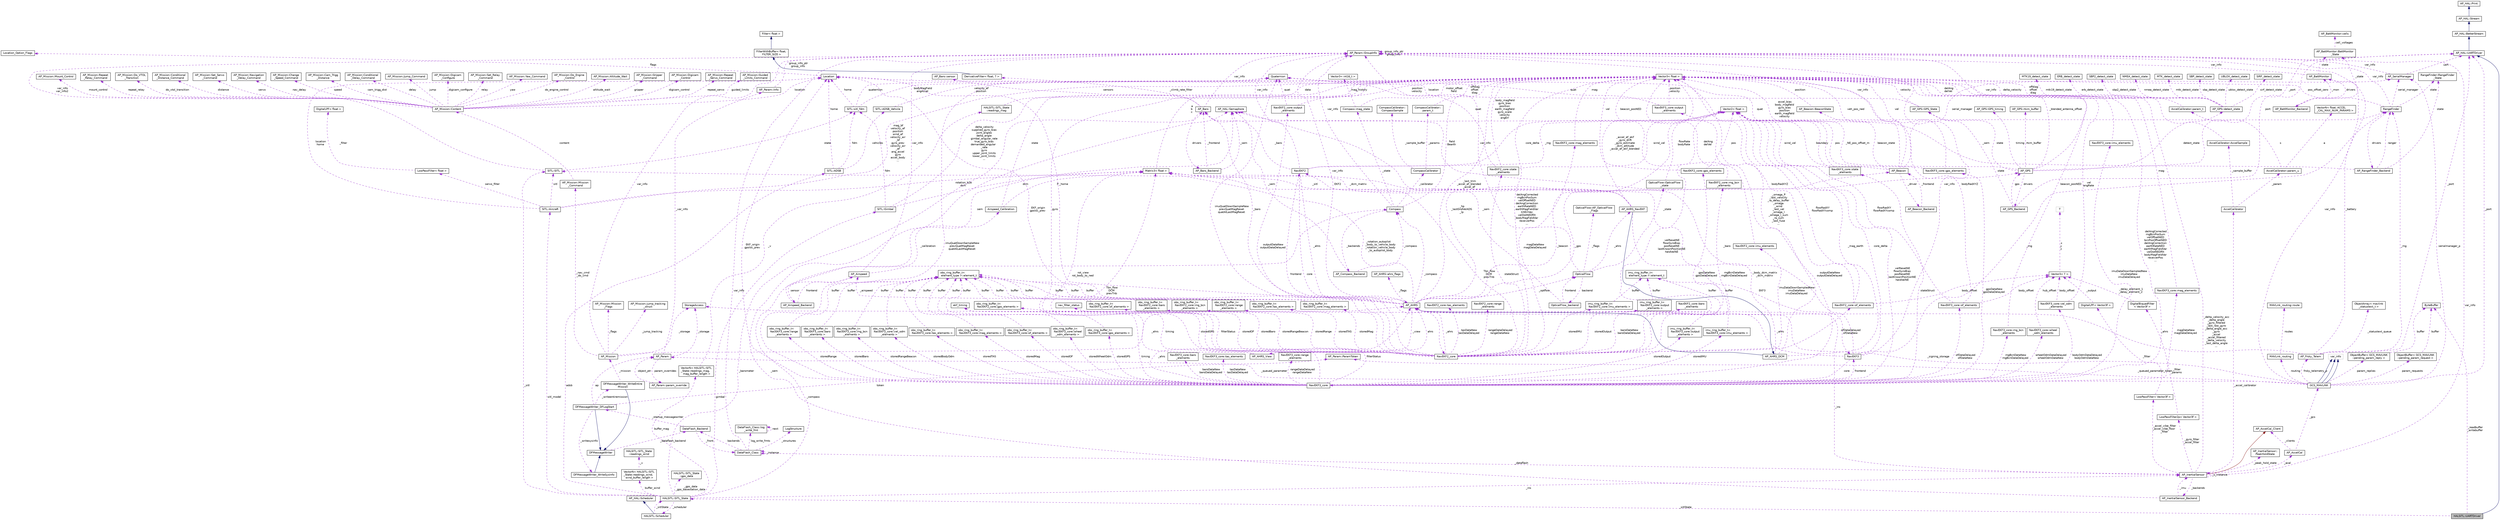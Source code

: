 digraph "HALSITL::UARTDriver"
{
 // INTERACTIVE_SVG=YES
  edge [fontname="Helvetica",fontsize="10",labelfontname="Helvetica",labelfontsize="10"];
  node [fontname="Helvetica",fontsize="10",shape=record];
  Node1 [label="HALSITL::UARTDriver",height=0.2,width=0.4,color="black", fillcolor="grey75", style="filled", fontcolor="black"];
  Node2 -> Node1 [dir="back",color="midnightblue",fontsize="10",style="solid",fontname="Helvetica"];
  Node2 [label="AP_HAL::UARTDriver",height=0.2,width=0.4,color="black", fillcolor="white", style="filled",URL="$classAP__HAL_1_1UARTDriver.html"];
  Node3 -> Node2 [dir="back",color="midnightblue",fontsize="10",style="solid",fontname="Helvetica"];
  Node3 [label="AP_HAL::BetterStream",height=0.2,width=0.4,color="black", fillcolor="white", style="filled",URL="$classAP__HAL_1_1BetterStream.html"];
  Node4 -> Node3 [dir="back",color="midnightblue",fontsize="10",style="solid",fontname="Helvetica"];
  Node4 [label="AP_HAL::Stream",height=0.2,width=0.4,color="black", fillcolor="white", style="filled",URL="$classAP__HAL_1_1Stream.html"];
  Node5 -> Node4 [dir="back",color="midnightblue",fontsize="10",style="solid",fontname="Helvetica"];
  Node5 [label="AP_HAL::Print",height=0.2,width=0.4,color="black", fillcolor="white", style="filled",URL="$classAP__HAL_1_1Print.html"];
  Node6 -> Node1 [dir="back",color="darkorchid3",fontsize="10",style="dashed",label=" _readbuffer\n_writebuffer" ,fontname="Helvetica"];
  Node6 [label="ByteBuffer",height=0.2,width=0.4,color="black", fillcolor="white", style="filled",URL="$classByteBuffer.html"];
  Node7 -> Node1 [dir="back",color="darkorchid3",fontsize="10",style="dashed",label=" _sitlState" ,fontname="Helvetica"];
  Node7 [label="HALSITL::SITL_State",height=0.2,width=0.4,color="black", fillcolor="white", style="filled",URL="$classHALSITL_1_1SITL__State.html"];
  Node8 -> Node7 [dir="back",color="darkorchid3",fontsize="10",style="dashed",label=" gimbal" ,fontname="Helvetica"];
  Node8 [label="SITL::Gimbal",height=0.2,width=0.4,color="black", fillcolor="white", style="filled",URL="$classSITL_1_1Gimbal.html"];
  Node9 -> Node8 [dir="back",color="darkorchid3",fontsize="10",style="dashed",label=" dcm" ,fontname="Helvetica"];
  Node9 [label="Matrix3\< float \>",height=0.2,width=0.4,color="black", fillcolor="white", style="filled",URL="$classMatrix3.html"];
  Node10 -> Node9 [dir="back",color="darkorchid3",fontsize="10",style="dashed",label=" a\nb\nc" ,fontname="Helvetica"];
  Node10 [label="Vector3\< float \>",height=0.2,width=0.4,color="black", fillcolor="white", style="filled",URL="$classVector3.html"];
  Node10 -> Node8 [dir="back",color="darkorchid3",fontsize="10",style="dashed",label=" delta_velocity\nsupplied_gyro_bias\njoint_angles\ndelta_angle\ngimbal_angular_rate\ntrue_gyro_bias\ndemanded_angular\l_rate\ngyro\nupper_joint_limits\nlower_joint_limits\n..." ,fontname="Helvetica"];
  Node11 -> Node8 [dir="back",color="darkorchid3",fontsize="10",style="dashed",label=" fdm" ,fontname="Helvetica"];
  Node11 [label="SITL::sitl_fdm",height=0.2,width=0.4,color="black", fillcolor="white", style="filled",URL="$structSITL_1_1sitl__fdm.html"];
  Node12 -> Node11 [dir="back",color="darkorchid3",fontsize="10",style="dashed",label=" quaternion" ,fontname="Helvetica"];
  Node12 [label="Quaternion",height=0.2,width=0.4,color="black", fillcolor="white", style="filled",URL="$classQuaternion.html"];
  Node10 -> Node11 [dir="back",color="darkorchid3",fontsize="10",style="dashed",label=" bodyMagField\nangAccel" ,fontname="Helvetica"];
  Node13 -> Node11 [dir="back",color="darkorchid3",fontsize="10",style="dashed",label=" home" ,fontname="Helvetica"];
  Node13 [label="Location",height=0.2,width=0.4,color="black", fillcolor="white", style="filled",URL="$structLocation.html"];
  Node14 -> Node13 [dir="back",color="darkorchid3",fontsize="10",style="dashed",label=" flags" ,fontname="Helvetica"];
  Node14 [label="Location_Option_Flags",height=0.2,width=0.4,color="black", fillcolor="white", style="filled",URL="$structLocation__Option__Flags.html"];
  Node15 -> Node7 [dir="back",color="darkorchid3",fontsize="10",style="dashed",label=" sitl_model" ,fontname="Helvetica"];
  Node15 [label="SITL::Aircraft",height=0.2,width=0.4,color="black", fillcolor="white", style="filled",URL="$classSITL_1_1Aircraft.html"];
  Node9 -> Node15 [dir="back",color="darkorchid3",fontsize="10",style="dashed",label=" rotation_b2e\ndcm" ,fontname="Helvetica"];
  Node16 -> Node15 [dir="back",color="darkorchid3",fontsize="10",style="dashed",label=" servo_filter" ,fontname="Helvetica"];
  Node16 [label="LowPassFilter\< float \>",height=0.2,width=0.4,color="black", fillcolor="white", style="filled",URL="$classLowPassFilter.html"];
  Node17 -> Node16 [dir="back",color="darkorchid3",fontsize="10",style="dashed",label=" _filter" ,fontname="Helvetica"];
  Node17 [label="DigitalLPF\< float \>",height=0.2,width=0.4,color="black", fillcolor="white", style="filled",URL="$classDigitalLPF.html"];
  Node18 -> Node15 [dir="back",color="darkorchid3",fontsize="10",style="dashed",label=" sitl" ,fontname="Helvetica"];
  Node18 [label="SITL::SITL",height=0.2,width=0.4,color="black", fillcolor="white", style="filled",URL="$classSITL_1_1SITL.html"];
  Node19 -> Node18 [dir="back",color="darkorchid3",fontsize="10",style="dashed",label=" var_info\nvar_info2" ,fontname="Helvetica"];
  Node19 [label="AP_Param::GroupInfo",height=0.2,width=0.4,color="black", fillcolor="white", style="filled",URL="$structAP__Param_1_1GroupInfo.html"];
  Node19 -> Node19 [dir="back",color="darkorchid3",fontsize="10",style="dashed",label=" group_info_ptr\ngroup_info" ,fontname="Helvetica"];
  Node11 -> Node18 [dir="back",color="darkorchid3",fontsize="10",style="dashed",label=" state" ,fontname="Helvetica"];
  Node10 -> Node15 [dir="back",color="darkorchid3",fontsize="10",style="dashed",label=" mag_bf\nvelocity_ef\nposition\nwind_ef\nvelocity_air\l_bf\ngyro_prev\nvelocity_air\l_ef\nang_accel\ngyro\naccel_body\n..." ,fontname="Helvetica"];
  Node13 -> Node15 [dir="back",color="darkorchid3",fontsize="10",style="dashed",label=" location\nhome" ,fontname="Helvetica"];
  Node20 -> Node7 [dir="back",color="darkorchid3",fontsize="10",style="dashed",label=" adsb" ,fontname="Helvetica"];
  Node20 [label="SITL::ADSB",height=0.2,width=0.4,color="black", fillcolor="white", style="filled",URL="$classSITL_1_1ADSB.html"];
  Node21 -> Node20 [dir="back",color="darkorchid3",fontsize="10",style="dashed",label=" vehicles" ,fontname="Helvetica"];
  Node21 [label="SITL::ADSB_Vehicle",height=0.2,width=0.4,color="black", fillcolor="white", style="filled",URL="$classSITL_1_1ADSB__Vehicle.html"];
  Node10 -> Node21 [dir="back",color="darkorchid3",fontsize="10",style="dashed",label=" velocity_ef\nposition" ,fontname="Helvetica"];
  Node13 -> Node20 [dir="back",color="darkorchid3",fontsize="10",style="dashed",label=" home" ,fontname="Helvetica"];
  Node11 -> Node20 [dir="back",color="darkorchid3",fontsize="10",style="dashed",label=" fdm" ,fontname="Helvetica"];
  Node22 -> Node7 [dir="back",color="darkorchid3",fontsize="10",style="dashed",label=" buffer_mag" ,fontname="Helvetica"];
  Node22 [label="VectorN\< HALSITL::SITL\l_State::readings_mag,\l mag_buffer_length \>",height=0.2,width=0.4,color="black", fillcolor="white", style="filled",URL="$classVectorN.html"];
  Node23 -> Node22 [dir="back",color="darkorchid3",fontsize="10",style="dashed",label=" _v" ,fontname="Helvetica"];
  Node23 [label="HALSITL::SITL_State\l::readings_mag",height=0.2,width=0.4,color="black", fillcolor="white", style="filled",URL="$structHALSITL_1_1SITL__State_1_1readings__mag.html"];
  Node10 -> Node23 [dir="back",color="darkorchid3",fontsize="10",style="dashed",label=" data" ,fontname="Helvetica"];
  Node24 -> Node7 [dir="back",color="darkorchid3",fontsize="10",style="dashed",label=" _barometer" ,fontname="Helvetica"];
  Node24 [label="AP_Baro",height=0.2,width=0.4,color="black", fillcolor="white", style="filled",URL="$classAP__Baro.html"];
  Node25 -> Node24 [dir="back",color="darkorchid3",fontsize="10",style="dashed",label=" sensors" ,fontname="Helvetica"];
  Node25 [label="AP_Baro::sensor",height=0.2,width=0.4,color="black", fillcolor="white", style="filled",URL="$structAP__Baro_1_1sensor.html"];
  Node26 -> Node24 [dir="back",color="darkorchid3",fontsize="10",style="dashed",label=" _climb_rate_filter" ,fontname="Helvetica"];
  Node26 [label="DerivativeFilter\< float, 7 \>",height=0.2,width=0.4,color="black", fillcolor="white", style="filled",URL="$classDerivativeFilter.html"];
  Node27 -> Node26 [dir="back",color="midnightblue",fontsize="10",style="solid",fontname="Helvetica"];
  Node27 [label="FilterWithBuffer\< float,\l FILTER_SIZE \>",height=0.2,width=0.4,color="black", fillcolor="white", style="filled",URL="$classFilterWithBuffer.html"];
  Node28 -> Node27 [dir="back",color="midnightblue",fontsize="10",style="solid",fontname="Helvetica"];
  Node28 [label="Filter\< float \>",height=0.2,width=0.4,color="black", fillcolor="white", style="filled",URL="$classFilter.html"];
  Node19 -> Node24 [dir="back",color="darkorchid3",fontsize="10",style="dashed",label=" var_info" ,fontname="Helvetica"];
  Node29 -> Node24 [dir="back",color="darkorchid3",fontsize="10",style="dashed",label=" drivers" ,fontname="Helvetica"];
  Node29 [label="AP_Baro_Backend",height=0.2,width=0.4,color="black", fillcolor="white", style="filled",URL="$classAP__Baro__Backend.html"];
  Node24 -> Node29 [dir="back",color="darkorchid3",fontsize="10",style="dashed",label=" _frontend" ,fontname="Helvetica"];
  Node30 -> Node29 [dir="back",color="darkorchid3",fontsize="10",style="dashed",label=" _sem" ,fontname="Helvetica"];
  Node30 [label="AP_HAL::Semaphore",height=0.2,width=0.4,color="black", fillcolor="white", style="filled",URL="$classAP__HAL_1_1Semaphore.html"];
  Node18 -> Node7 [dir="back",color="darkorchid3",fontsize="10",style="dashed",label=" _sitl" ,fontname="Helvetica"];
  Node31 -> Node7 [dir="back",color="darkorchid3",fontsize="10",style="dashed",label=" _scheduler" ,fontname="Helvetica"];
  Node31 [label="HALSITL::Scheduler",height=0.2,width=0.4,color="black", fillcolor="white", style="filled",URL="$classHALSITL_1_1Scheduler.html"];
  Node32 -> Node31 [dir="back",color="midnightblue",fontsize="10",style="solid",fontname="Helvetica"];
  Node32 [label="AP_HAL::Scheduler",height=0.2,width=0.4,color="black", fillcolor="white", style="filled",URL="$classAP__HAL_1_1Scheduler.html"];
  Node7 -> Node31 [dir="back",color="darkorchid3",fontsize="10",style="dashed",label=" _sitlState" ,fontname="Helvetica"];
  Node33 -> Node7 [dir="back",color="darkorchid3",fontsize="10",style="dashed",label=" _ins" ,fontname="Helvetica"];
  Node33 [label="AP_InertialSensor",height=0.2,width=0.4,color="black", fillcolor="white", style="filled",URL="$classAP__InertialSensor.html"];
  Node34 -> Node33 [dir="back",color="firebrick4",fontsize="10",style="solid",fontname="Helvetica"];
  Node34 [label="AP_AccelCal_Client",height=0.2,width=0.4,color="black", fillcolor="white", style="filled",URL="$classAP__AccelCal__Client.html"];
  Node35 -> Node33 [dir="back",color="darkorchid3",fontsize="10",style="dashed",label=" _peak_hold_state" ,fontname="Helvetica"];
  Node35 [label="AP_InertialSensor::\lPeakHoldState",height=0.2,width=0.4,color="black", fillcolor="white", style="filled",URL="$structAP__InertialSensor_1_1PeakHoldState.html"];
  Node36 -> Node33 [dir="back",color="darkorchid3",fontsize="10",style="dashed",label=" _accel_vibe_filter\n_accel_vibe_floor\l_filter" ,fontname="Helvetica"];
  Node36 [label="LowPassFilter\< Vector3f \>",height=0.2,width=0.4,color="black", fillcolor="white", style="filled",URL="$classLowPassFilter.html"];
  Node37 -> Node36 [dir="back",color="darkorchid3",fontsize="10",style="dashed",label=" _filter" ,fontname="Helvetica"];
  Node37 [label="DigitalLPF\< Vector3f \>",height=0.2,width=0.4,color="black", fillcolor="white", style="filled",URL="$classDigitalLPF.html"];
  Node38 -> Node37 [dir="back",color="darkorchid3",fontsize="10",style="dashed",label=" _output" ,fontname="Helvetica"];
  Node38 [label="Vector3\< T \>",height=0.2,width=0.4,color="black", fillcolor="white", style="filled",URL="$classVector3.html"];
  Node39 -> Node38 [dir="back",color="darkorchid3",fontsize="10",style="dashed",label=" x\ny\nz" ,fontname="Helvetica"];
  Node39 [label="T",height=0.2,width=0.4,color="grey75", fillcolor="white", style="filled"];
  Node40 -> Node33 [dir="back",color="darkorchid3",fontsize="10",style="dashed",label=" _backends" ,fontname="Helvetica"];
  Node40 [label="AP_InertialSensor_Backend",height=0.2,width=0.4,color="black", fillcolor="white", style="filled",URL="$classAP__InertialSensor__Backend.html"];
  Node30 -> Node40 [dir="back",color="darkorchid3",fontsize="10",style="dashed",label=" _sem" ,fontname="Helvetica"];
  Node33 -> Node40 [dir="back",color="darkorchid3",fontsize="10",style="dashed",label=" _imu" ,fontname="Helvetica"];
  Node41 -> Node33 [dir="back",color="darkorchid3",fontsize="10",style="dashed",label=" _gyro_filter\n_accel_filter" ,fontname="Helvetica"];
  Node41 [label="LowPassFilter2p\< Vector3f \>",height=0.2,width=0.4,color="black", fillcolor="white", style="filled",URL="$classLowPassFilter2p.html"];
  Node42 -> Node41 [dir="back",color="darkorchid3",fontsize="10",style="dashed",label=" _filter\n_params" ,fontname="Helvetica"];
  Node42 [label="DigitalBiquadFilter\l\< Vector3f \>",height=0.2,width=0.4,color="black", fillcolor="white", style="filled",URL="$classDigitalBiquadFilter.html"];
  Node38 -> Node42 [dir="back",color="darkorchid3",fontsize="10",style="dashed",label=" _delay_element_1\n_delay_element_2" ,fontname="Helvetica"];
  Node43 -> Node33 [dir="back",color="darkorchid3",fontsize="10",style="dashed",label=" _accel_calibrator" ,fontname="Helvetica"];
  Node43 [label="AccelCalibrator",height=0.2,width=0.4,color="black", fillcolor="white", style="filled",URL="$classAccelCalibrator.html"];
  Node44 -> Node43 [dir="back",color="darkorchid3",fontsize="10",style="dashed",label=" _param" ,fontname="Helvetica"];
  Node44 [label="AccelCalibrator::param_u",height=0.2,width=0.4,color="black", fillcolor="white", style="filled",URL="$unionAccelCalibrator_1_1param__u.html"];
  Node45 -> Node44 [dir="back",color="darkorchid3",fontsize="10",style="dashed",label=" s" ,fontname="Helvetica"];
  Node45 [label="AccelCalibrator::param_t",height=0.2,width=0.4,color="black", fillcolor="white", style="filled",URL="$structAccelCalibrator_1_1param__t.html"];
  Node10 -> Node45 [dir="back",color="darkorchid3",fontsize="10",style="dashed",label=" offdiag\noffset\ndiag" ,fontname="Helvetica"];
  Node46 -> Node44 [dir="back",color="darkorchid3",fontsize="10",style="dashed",label=" a" ,fontname="Helvetica"];
  Node46 [label="VectorN\< float, ACCEL\l_CAL_MAX_NUM_PARAMS \>",height=0.2,width=0.4,color="black", fillcolor="white", style="filled",URL="$classVectorN.html"];
  Node47 -> Node43 [dir="back",color="darkorchid3",fontsize="10",style="dashed",label=" _sample_buffer" ,fontname="Helvetica"];
  Node47 [label="AccelCalibrator::AccelSample",height=0.2,width=0.4,color="black", fillcolor="white", style="filled",URL="$structAccelCalibrator_1_1AccelSample.html"];
  Node10 -> Node47 [dir="back",color="darkorchid3",fontsize="10",style="dashed",label=" delta_velocity" ,fontname="Helvetica"];
  Node48 -> Node33 [dir="back",color="darkorchid3",fontsize="10",style="dashed",label=" _dataflash" ,fontname="Helvetica"];
  Node48 [label="DataFlash_Class",height=0.2,width=0.4,color="black", fillcolor="white", style="filled",URL="$classDataFlash__Class.html"];
  Node49 -> Node48 [dir="back",color="darkorchid3",fontsize="10",style="dashed",label=" log_write_fmts" ,fontname="Helvetica"];
  Node49 [label="DataFlash_Class::log\l_write_fmt",height=0.2,width=0.4,color="black", fillcolor="white", style="filled",URL="$structDataFlash__Class_1_1log__write__fmt.html"];
  Node49 -> Node49 [dir="back",color="darkorchid3",fontsize="10",style="dashed",label=" next" ,fontname="Helvetica"];
  Node50 -> Node48 [dir="back",color="darkorchid3",fontsize="10",style="dashed",label=" _structures" ,fontname="Helvetica"];
  Node50 [label="LogStructure",height=0.2,width=0.4,color="black", fillcolor="white", style="filled",URL="$structLogStructure.html"];
  Node48 -> Node48 [dir="back",color="darkorchid3",fontsize="10",style="dashed",label=" _instance" ,fontname="Helvetica"];
  Node51 -> Node48 [dir="back",color="darkorchid3",fontsize="10",style="dashed",label=" backends" ,fontname="Helvetica"];
  Node51 [label="DataFlash_Backend",height=0.2,width=0.4,color="black", fillcolor="white", style="filled",URL="$classDataFlash__Backend.html"];
  Node48 -> Node51 [dir="back",color="darkorchid3",fontsize="10",style="dashed",label=" _front" ,fontname="Helvetica"];
  Node52 -> Node51 [dir="back",color="darkorchid3",fontsize="10",style="dashed",label=" _startup_messagewriter" ,fontname="Helvetica"];
  Node52 [label="DFMessageWriter_DFLogStart",height=0.2,width=0.4,color="black", fillcolor="white", style="filled",URL="$classDFMessageWriter__DFLogStart.html"];
  Node53 -> Node52 [dir="back",color="midnightblue",fontsize="10",style="solid",fontname="Helvetica"];
  Node53 [label="DFMessageWriter",height=0.2,width=0.4,color="black", fillcolor="white", style="filled",URL="$classDFMessageWriter.html"];
  Node51 -> Node53 [dir="back",color="darkorchid3",fontsize="10",style="dashed",label=" _dataflash_backend" ,fontname="Helvetica"];
  Node54 -> Node52 [dir="back",color="darkorchid3",fontsize="10",style="dashed",label=" _writeentiremission" ,fontname="Helvetica"];
  Node54 [label="DFMessageWriter_WriteEntire\lMission",height=0.2,width=0.4,color="black", fillcolor="white", style="filled",URL="$classDFMessageWriter__WriteEntireMission.html"];
  Node53 -> Node54 [dir="back",color="midnightblue",fontsize="10",style="solid",fontname="Helvetica"];
  Node55 -> Node54 [dir="back",color="darkorchid3",fontsize="10",style="dashed",label=" _mission" ,fontname="Helvetica"];
  Node55 [label="AP_Mission",height=0.2,width=0.4,color="black", fillcolor="white", style="filled",URL="$classAP__Mission.html",tooltip="Object managing Mission. "];
  Node56 -> Node55 [dir="back",color="darkorchid3",fontsize="10",style="dashed",label=" _storage" ,fontname="Helvetica"];
  Node56 [label="StorageAccess",height=0.2,width=0.4,color="black", fillcolor="white", style="filled",URL="$classStorageAccess.html"];
  Node57 -> Node55 [dir="back",color="darkorchid3",fontsize="10",style="dashed",label=" _nav_cmd\n_do_cmd" ,fontname="Helvetica"];
  Node57 [label="AP_Mission::Mission\l_Command",height=0.2,width=0.4,color="black", fillcolor="white", style="filled",URL="$structAP__Mission_1_1Mission__Command.html"];
  Node58 -> Node57 [dir="back",color="darkorchid3",fontsize="10",style="dashed",label=" content" ,fontname="Helvetica"];
  Node58 [label="AP_Mission::Content",height=0.2,width=0.4,color="black", fillcolor="white", style="filled",URL="$unionAP__Mission_1_1Content.html"];
  Node59 -> Node58 [dir="back",color="darkorchid3",fontsize="10",style="dashed",label=" guided_limits" ,fontname="Helvetica"];
  Node59 [label="AP_Mission::Guided\l_Limits_Command",height=0.2,width=0.4,color="black", fillcolor="white", style="filled",URL="$structAP__Mission_1_1Guided__Limits__Command.html"];
  Node60 -> Node58 [dir="back",color="darkorchid3",fontsize="10",style="dashed",label=" mount_control" ,fontname="Helvetica"];
  Node60 [label="AP_Mission::Mount_Control",height=0.2,width=0.4,color="black", fillcolor="white", style="filled",URL="$structAP__Mission_1_1Mount__Control.html"];
  Node61 -> Node58 [dir="back",color="darkorchid3",fontsize="10",style="dashed",label=" repeat_relay" ,fontname="Helvetica"];
  Node61 [label="AP_Mission::Repeat\l_Relay_Command",height=0.2,width=0.4,color="black", fillcolor="white", style="filled",URL="$structAP__Mission_1_1Repeat__Relay__Command.html"];
  Node62 -> Node58 [dir="back",color="darkorchid3",fontsize="10",style="dashed",label=" do_vtol_transition" ,fontname="Helvetica"];
  Node62 [label="AP_Mission::Do_VTOL\l_Transition",height=0.2,width=0.4,color="black", fillcolor="white", style="filled",URL="$structAP__Mission_1_1Do__VTOL__Transition.html"];
  Node63 -> Node58 [dir="back",color="darkorchid3",fontsize="10",style="dashed",label=" distance" ,fontname="Helvetica"];
  Node63 [label="AP_Mission::Conditional\l_Distance_Command",height=0.2,width=0.4,color="black", fillcolor="white", style="filled",URL="$structAP__Mission_1_1Conditional__Distance__Command.html"];
  Node64 -> Node58 [dir="back",color="darkorchid3",fontsize="10",style="dashed",label=" servo" ,fontname="Helvetica"];
  Node64 [label="AP_Mission::Set_Servo\l_Command",height=0.2,width=0.4,color="black", fillcolor="white", style="filled",URL="$structAP__Mission_1_1Set__Servo__Command.html"];
  Node65 -> Node58 [dir="back",color="darkorchid3",fontsize="10",style="dashed",label=" nav_delay" ,fontname="Helvetica"];
  Node65 [label="AP_Mission::Navigation\l_Delay_Command",height=0.2,width=0.4,color="black", fillcolor="white", style="filled",URL="$structAP__Mission_1_1Navigation__Delay__Command.html"];
  Node66 -> Node58 [dir="back",color="darkorchid3",fontsize="10",style="dashed",label=" speed" ,fontname="Helvetica"];
  Node66 [label="AP_Mission::Change\l_Speed_Command",height=0.2,width=0.4,color="black", fillcolor="white", style="filled",URL="$structAP__Mission_1_1Change__Speed__Command.html"];
  Node67 -> Node58 [dir="back",color="darkorchid3",fontsize="10",style="dashed",label=" cam_trigg_dist" ,fontname="Helvetica"];
  Node67 [label="AP_Mission::Cam_Trigg\l_Distance",height=0.2,width=0.4,color="black", fillcolor="white", style="filled",URL="$structAP__Mission_1_1Cam__Trigg__Distance.html"];
  Node68 -> Node58 [dir="back",color="darkorchid3",fontsize="10",style="dashed",label=" delay" ,fontname="Helvetica"];
  Node68 [label="AP_Mission::Conditional\l_Delay_Command",height=0.2,width=0.4,color="black", fillcolor="white", style="filled",URL="$structAP__Mission_1_1Conditional__Delay__Command.html"];
  Node69 -> Node58 [dir="back",color="darkorchid3",fontsize="10",style="dashed",label=" jump" ,fontname="Helvetica"];
  Node69 [label="AP_Mission::Jump_Command",height=0.2,width=0.4,color="black", fillcolor="white", style="filled",URL="$structAP__Mission_1_1Jump__Command.html"];
  Node13 -> Node58 [dir="back",color="darkorchid3",fontsize="10",style="dashed",label=" location" ,fontname="Helvetica"];
  Node70 -> Node58 [dir="back",color="darkorchid3",fontsize="10",style="dashed",label=" digicam_configure" ,fontname="Helvetica"];
  Node70 [label="AP_Mission::Digicam\l_Configure",height=0.2,width=0.4,color="black", fillcolor="white", style="filled",URL="$structAP__Mission_1_1Digicam__Configure.html"];
  Node71 -> Node58 [dir="back",color="darkorchid3",fontsize="10",style="dashed",label=" relay" ,fontname="Helvetica"];
  Node71 [label="AP_Mission::Set_Relay\l_Command",height=0.2,width=0.4,color="black", fillcolor="white", style="filled",URL="$structAP__Mission_1_1Set__Relay__Command.html"];
  Node72 -> Node58 [dir="back",color="darkorchid3",fontsize="10",style="dashed",label=" yaw" ,fontname="Helvetica"];
  Node72 [label="AP_Mission::Yaw_Command",height=0.2,width=0.4,color="black", fillcolor="white", style="filled",URL="$structAP__Mission_1_1Yaw__Command.html"];
  Node73 -> Node58 [dir="back",color="darkorchid3",fontsize="10",style="dashed",label=" do_engine_control" ,fontname="Helvetica"];
  Node73 [label="AP_Mission::Do_Engine\l_Control",height=0.2,width=0.4,color="black", fillcolor="white", style="filled",URL="$structAP__Mission_1_1Do__Engine__Control.html"];
  Node74 -> Node58 [dir="back",color="darkorchid3",fontsize="10",style="dashed",label=" altitude_wait" ,fontname="Helvetica"];
  Node74 [label="AP_Mission::Altitude_Wait",height=0.2,width=0.4,color="black", fillcolor="white", style="filled",URL="$structAP__Mission_1_1Altitude__Wait.html"];
  Node75 -> Node58 [dir="back",color="darkorchid3",fontsize="10",style="dashed",label=" gripper" ,fontname="Helvetica"];
  Node75 [label="AP_Mission::Gripper\l_Command",height=0.2,width=0.4,color="black", fillcolor="white", style="filled",URL="$structAP__Mission_1_1Gripper__Command.html"];
  Node76 -> Node58 [dir="back",color="darkorchid3",fontsize="10",style="dashed",label=" digicam_control" ,fontname="Helvetica"];
  Node76 [label="AP_Mission::Digicam\l_Control",height=0.2,width=0.4,color="black", fillcolor="white", style="filled",URL="$structAP__Mission_1_1Digicam__Control.html"];
  Node77 -> Node58 [dir="back",color="darkorchid3",fontsize="10",style="dashed",label=" repeat_servo" ,fontname="Helvetica"];
  Node77 [label="AP_Mission::Repeat\l_Servo_Command",height=0.2,width=0.4,color="black", fillcolor="white", style="filled",URL="$structAP__Mission_1_1Repeat__Servo__Command.html"];
  Node19 -> Node55 [dir="back",color="darkorchid3",fontsize="10",style="dashed",label=" var_info" ,fontname="Helvetica"];
  Node78 -> Node55 [dir="back",color="darkorchid3",fontsize="10",style="dashed",label=" _flags" ,fontname="Helvetica"];
  Node78 [label="AP_Mission::Mission\l_Flags",height=0.2,width=0.4,color="black", fillcolor="white", style="filled",URL="$structAP__Mission_1_1Mission__Flags.html"];
  Node79 -> Node55 [dir="back",color="darkorchid3",fontsize="10",style="dashed",label=" _ahrs" ,fontname="Helvetica"];
  Node79 [label="AP_AHRS",height=0.2,width=0.4,color="black", fillcolor="white", style="filled",URL="$classAP__AHRS.html"];
  Node9 -> Node79 [dir="back",color="darkorchid3",fontsize="10",style="dashed",label=" _rotation_autopilot\l_body_to_vehicle_body\n_rotation_vehicle_body\l_to_autopilot_body" ,fontname="Helvetica"];
  Node80 -> Node79 [dir="back",color="darkorchid3",fontsize="10",style="dashed",label=" _flags" ,fontname="Helvetica"];
  Node80 [label="AP_AHRS::ahrs_flags",height=0.2,width=0.4,color="black", fillcolor="white", style="filled",URL="$structAP__AHRS_1_1ahrs__flags.html"];
  Node24 -> Node79 [dir="back",color="darkorchid3",fontsize="10",style="dashed",label=" _baro" ,fontname="Helvetica"];
  Node81 -> Node79 [dir="back",color="darkorchid3",fontsize="10",style="dashed",label=" _optflow" ,fontname="Helvetica"];
  Node81 [label="OpticalFlow",height=0.2,width=0.4,color="black", fillcolor="white", style="filled",URL="$classOpticalFlow.html"];
  Node82 -> Node81 [dir="back",color="darkorchid3",fontsize="10",style="dashed",label=" _ahrs" ,fontname="Helvetica"];
  Node82 [label="AP_AHRS_NavEKF",height=0.2,width=0.4,color="black", fillcolor="white", style="filled",URL="$classAP__AHRS__NavEKF.html"];
  Node83 -> Node82 [dir="back",color="midnightblue",fontsize="10",style="solid",fontname="Helvetica"];
  Node83 [label="AP_AHRS_DCM",height=0.2,width=0.4,color="black", fillcolor="white", style="filled",URL="$classAP__AHRS__DCM.html"];
  Node79 -> Node83 [dir="back",color="midnightblue",fontsize="10",style="solid",fontname="Helvetica"];
  Node9 -> Node83 [dir="back",color="darkorchid3",fontsize="10",style="dashed",label=" _body_dcm_matrix\n_dcm_matrix" ,fontname="Helvetica"];
  Node10 -> Node83 [dir="back",color="darkorchid3",fontsize="10",style="dashed",label=" _omega_P\n_last_velocity\n_ra_delay_buffer\n_omega\n_wind\n_last_vel\n_omega_I\n_omega_I_sum\n_ra_sum\n_last_fuse\n..." ,fontname="Helvetica"];
  Node84 -> Node83 [dir="back",color="darkorchid3",fontsize="10",style="dashed",label=" _mag_earth" ,fontname="Helvetica"];
  Node84 [label="Vector2\< float \>",height=0.2,width=0.4,color="black", fillcolor="white", style="filled",URL="$structVector2.html"];
  Node9 -> Node82 [dir="back",color="darkorchid3",fontsize="10",style="dashed",label=" _dcm_matrix" ,fontname="Helvetica"];
  Node85 -> Node82 [dir="back",color="darkorchid3",fontsize="10",style="dashed",label=" EKF2" ,fontname="Helvetica"];
  Node85 [label="NavEKF2",height=0.2,width=0.4,color="black", fillcolor="white", style="filled",URL="$classNavEKF2.html"];
  Node24 -> Node85 [dir="back",color="darkorchid3",fontsize="10",style="dashed",label=" _baro" ,fontname="Helvetica"];
  Node19 -> Node85 [dir="back",color="darkorchid3",fontsize="10",style="dashed",label=" var_info" ,fontname="Helvetica"];
  Node84 -> Node85 [dir="back",color="darkorchid3",fontsize="10",style="dashed",label=" core_delta" ,fontname="Helvetica"];
  Node86 -> Node85 [dir="back",color="darkorchid3",fontsize="10",style="dashed",label=" _rng" ,fontname="Helvetica"];
  Node86 [label="RangeFinder",height=0.2,width=0.4,color="black", fillcolor="white", style="filled",URL="$classRangeFinder.html"];
  Node87 -> Node86 [dir="back",color="darkorchid3",fontsize="10",style="dashed",label=" serial_manager" ,fontname="Helvetica"];
  Node87 [label="AP_SerialManager",height=0.2,width=0.4,color="black", fillcolor="white", style="filled",URL="$classAP__SerialManager.html"];
  Node2 -> Node87 [dir="back",color="darkorchid3",fontsize="10",style="dashed",label=" uart" ,fontname="Helvetica"];
  Node19 -> Node87 [dir="back",color="darkorchid3",fontsize="10",style="dashed",label=" var_info" ,fontname="Helvetica"];
  Node88 -> Node86 [dir="back",color="darkorchid3",fontsize="10",style="dashed",label=" state" ,fontname="Helvetica"];
  Node88 [label="RangeFinder::RangeFinder\l_State",height=0.2,width=0.4,color="black", fillcolor="white", style="filled",URL="$structRangeFinder_1_1RangeFinder__State.html"];
  Node19 -> Node86 [dir="back",color="darkorchid3",fontsize="10",style="dashed",label=" var_info" ,fontname="Helvetica"];
  Node10 -> Node86 [dir="back",color="darkorchid3",fontsize="10",style="dashed",label=" pos_offset_zero" ,fontname="Helvetica"];
  Node89 -> Node86 [dir="back",color="darkorchid3",fontsize="10",style="dashed",label=" drivers" ,fontname="Helvetica"];
  Node89 [label="AP_RangeFinder_Backend",height=0.2,width=0.4,color="black", fillcolor="white", style="filled",URL="$classAP__RangeFinder__Backend.html"];
  Node88 -> Node89 [dir="back",color="darkorchid3",fontsize="10",style="dashed",label=" state" ,fontname="Helvetica"];
  Node30 -> Node89 [dir="back",color="darkorchid3",fontsize="10",style="dashed",label=" _sem" ,fontname="Helvetica"];
  Node86 -> Node89 [dir="back",color="darkorchid3",fontsize="10",style="dashed",label=" ranger" ,fontname="Helvetica"];
  Node79 -> Node85 [dir="back",color="darkorchid3",fontsize="10",style="dashed",label=" _ahrs" ,fontname="Helvetica"];
  Node90 -> Node85 [dir="back",color="darkorchid3",fontsize="10",style="dashed",label=" core" ,fontname="Helvetica"];
  Node90 [label="NavEKF2_core",height=0.2,width=0.4,color="black", fillcolor="white", style="filled",URL="$classNavEKF2__core.html"];
  Node91 -> Node90 [dir="back",color="darkorchid3",fontsize="10",style="dashed",label=" magDataNew\nmagDataDelayed" ,fontname="Helvetica"];
  Node91 [label="NavEKF2_core::mag_elements",height=0.2,width=0.4,color="black", fillcolor="white", style="filled",URL="$structNavEKF2__core_1_1mag__elements.html"];
  Node10 -> Node91 [dir="back",color="darkorchid3",fontsize="10",style="dashed",label=" mag" ,fontname="Helvetica"];
  Node9 -> Node90 [dir="back",color="darkorchid3",fontsize="10",style="dashed",label=" Tbn_flow\nDCM\nprevTnb" ,fontname="Helvetica"];
  Node85 -> Node90 [dir="back",color="darkorchid3",fontsize="10",style="dashed",label=" frontend" ,fontname="Helvetica"];
  Node92 -> Node90 [dir="back",color="darkorchid3",fontsize="10",style="dashed",label=" baroDataNew\nbaroDataDelayed" ,fontname="Helvetica"];
  Node92 [label="NavEKF2_core::baro\l_elements",height=0.2,width=0.4,color="black", fillcolor="white", style="filled",URL="$structNavEKF2__core_1_1baro__elements.html"];
  Node93 -> Node90 [dir="back",color="darkorchid3",fontsize="10",style="dashed",label=" storedIMU" ,fontname="Helvetica"];
  Node93 [label="imu_ring_buffer_t\<\l NavEKF2_core::imu_elements \>",height=0.2,width=0.4,color="black", fillcolor="white", style="filled",URL="$classimu__ring__buffer__t.html"];
  Node94 -> Node93 [dir="back",color="darkorchid3",fontsize="10",style="dashed",label=" buffer" ,fontname="Helvetica"];
  Node94 [label="imu_ring_buffer_t\<\l element_type \>::element_t",height=0.2,width=0.4,color="black", fillcolor="white", style="filled",URL="$structimu__ring__buffer__t_1_1element__t.html"];
  Node95 -> Node90 [dir="back",color="darkorchid3",fontsize="10",style="dashed",label=" rngBcnDataNew\nrngBcnDataDelayed" ,fontname="Helvetica"];
  Node95 [label="NavEKF2_core::rng_bcn\l_elements",height=0.2,width=0.4,color="black", fillcolor="white", style="filled",URL="$structNavEKF2__core_1_1rng__bcn__elements.html"];
  Node10 -> Node95 [dir="back",color="darkorchid3",fontsize="10",style="dashed",label=" beacon_posNED" ,fontname="Helvetica"];
  Node96 -> Node90 [dir="back",color="darkorchid3",fontsize="10",style="dashed",label=" ofDataDelayed\nofDataNew" ,fontname="Helvetica"];
  Node96 [label="NavEKF2_core::of_elements",height=0.2,width=0.4,color="black", fillcolor="white", style="filled",URL="$structNavEKF2__core_1_1of__elements.html"];
  Node10 -> Node96 [dir="back",color="darkorchid3",fontsize="10",style="dashed",label=" bodyRadXYZ" ,fontname="Helvetica"];
  Node38 -> Node96 [dir="back",color="darkorchid3",fontsize="10",style="dashed",label=" body_offset" ,fontname="Helvetica"];
  Node84 -> Node96 [dir="back",color="darkorchid3",fontsize="10",style="dashed",label=" flowRadXY\nflowRadXYcomp" ,fontname="Helvetica"];
  Node97 -> Node90 [dir="back",color="darkorchid3",fontsize="10",style="dashed",label=" storedGPS" ,fontname="Helvetica"];
  Node97 [label="obs_ring_buffer_t\<\l NavEKF2_core::gps_elements \>",height=0.2,width=0.4,color="black", fillcolor="white", style="filled",URL="$classobs__ring__buffer__t.html"];
  Node98 -> Node97 [dir="back",color="darkorchid3",fontsize="10",style="dashed",label=" buffer" ,fontname="Helvetica"];
  Node98 [label="obs_ring_buffer_t\<\l element_type \>::element_t",height=0.2,width=0.4,color="black", fillcolor="white", style="filled",URL="$structobs__ring__buffer__t_1_1element__t.html"];
  Node99 -> Node90 [dir="back",color="darkorchid3",fontsize="10",style="dashed",label=" timing" ,fontname="Helvetica"];
  Node99 [label="ekf_timing",height=0.2,width=0.4,color="black", fillcolor="white", style="filled",URL="$structekf__timing.html"];
  Node100 -> Node90 [dir="back",color="darkorchid3",fontsize="10",style="dashed",label=" tasDataNew\ntasDataDelayed" ,fontname="Helvetica"];
  Node100 [label="NavEKF2_core::tas_elements",height=0.2,width=0.4,color="black", fillcolor="white", style="filled",URL="$structNavEKF2__core_1_1tas__elements.html"];
  Node12 -> Node90 [dir="back",color="darkorchid3",fontsize="10",style="dashed",label=" imuQuatDownSampleNew\nprevQuatMagReset\nquatAtLastMagReset" ,fontname="Helvetica"];
  Node101 -> Node90 [dir="back",color="darkorchid3",fontsize="10",style="dashed",label=" stateStruct" ,fontname="Helvetica"];
  Node101 [label="NavEKF2_core::state\l_elements",height=0.2,width=0.4,color="black", fillcolor="white", style="filled",URL="$structNavEKF2__core_1_1state__elements.html"];
  Node12 -> Node101 [dir="back",color="darkorchid3",fontsize="10",style="dashed",label=" quat" ,fontname="Helvetica"];
  Node10 -> Node101 [dir="back",color="darkorchid3",fontsize="10",style="dashed",label=" body_magfield\ngyro_bias\nposition\nearth_magfield\ngyro_scale\nvelocity\nangErr" ,fontname="Helvetica"];
  Node84 -> Node101 [dir="back",color="darkorchid3",fontsize="10",style="dashed",label=" wind_vel" ,fontname="Helvetica"];
  Node102 -> Node90 [dir="back",color="darkorchid3",fontsize="10",style="dashed",label=" storedOF" ,fontname="Helvetica"];
  Node102 [label="obs_ring_buffer_t\<\l NavEKF2_core::of_elements \>",height=0.2,width=0.4,color="black", fillcolor="white", style="filled",URL="$classobs__ring__buffer__t.html"];
  Node98 -> Node102 [dir="back",color="darkorchid3",fontsize="10",style="dashed",label=" buffer" ,fontname="Helvetica"];
  Node103 -> Node90 [dir="back",color="darkorchid3",fontsize="10",style="dashed",label=" imuDataDownSampledNew\nimuDataNew\nimuDataDelayed" ,fontname="Helvetica"];
  Node103 [label="NavEKF2_core::imu_elements",height=0.2,width=0.4,color="black", fillcolor="white", style="filled",URL="$structNavEKF2__core_1_1imu__elements.html"];
  Node10 -> Node103 [dir="back",color="darkorchid3",fontsize="10",style="dashed",label=" delAng\ndelVel" ,fontname="Helvetica"];
  Node10 -> Node90 [dir="back",color="darkorchid3",fontsize="10",style="dashed",label=" delAngCorrected\nrngBcnPosSum\nvelOffsetNED\ndelAngCorrection\nearthRateNED\nearthMagFieldVar\ntiltErrVec\nvelDotNEDfilt\nbodyMagFieldVar\nreceiverPos\n..." ,fontname="Helvetica"];
  Node104 -> Node90 [dir="back",color="darkorchid3",fontsize="10",style="dashed",label=" filterStatus" ,fontname="Helvetica"];
  Node104 [label="nav_filter_status",height=0.2,width=0.4,color="black", fillcolor="white", style="filled",URL="$unionnav__filter__status.html"];
  Node105 -> Node90 [dir="back",color="darkorchid3",fontsize="10",style="dashed",label=" outputDataNew\noutputDataDelayed" ,fontname="Helvetica"];
  Node105 [label="NavEKF2_core::output\l_elements",height=0.2,width=0.4,color="black", fillcolor="white", style="filled",URL="$structNavEKF2__core_1_1output__elements.html"];
  Node12 -> Node105 [dir="back",color="darkorchid3",fontsize="10",style="dashed",label=" quat" ,fontname="Helvetica"];
  Node10 -> Node105 [dir="back",color="darkorchid3",fontsize="10",style="dashed",label=" position\nvelocity" ,fontname="Helvetica"];
  Node106 -> Node90 [dir="back",color="darkorchid3",fontsize="10",style="dashed",label=" gpsDataNew\ngpsDataDelayed" ,fontname="Helvetica"];
  Node106 [label="NavEKF2_core::gps_elements",height=0.2,width=0.4,color="black", fillcolor="white", style="filled",URL="$structNavEKF2__core_1_1gps__elements.html"];
  Node10 -> Node106 [dir="back",color="darkorchid3",fontsize="10",style="dashed",label=" vel" ,fontname="Helvetica"];
  Node84 -> Node106 [dir="back",color="darkorchid3",fontsize="10",style="dashed",label=" pos" ,fontname="Helvetica"];
  Node84 -> Node90 [dir="back",color="darkorchid3",fontsize="10",style="dashed",label=" velResetNE\nflowGyroBias\nposResetNE\nlastKnownPositionNE\nheldVelNE" ,fontname="Helvetica"];
  Node107 -> Node90 [dir="back",color="darkorchid3",fontsize="10",style="dashed",label=" storedBaro" ,fontname="Helvetica"];
  Node107 [label="obs_ring_buffer_t\<\l NavEKF2_core::baro\l_elements \>",height=0.2,width=0.4,color="black", fillcolor="white", style="filled",URL="$classobs__ring__buffer__t.html"];
  Node98 -> Node107 [dir="back",color="darkorchid3",fontsize="10",style="dashed",label=" buffer" ,fontname="Helvetica"];
  Node108 -> Node90 [dir="back",color="darkorchid3",fontsize="10",style="dashed",label=" storedRangeBeacon" ,fontname="Helvetica"];
  Node108 [label="obs_ring_buffer_t\<\l NavEKF2_core::rng_bcn\l_elements \>",height=0.2,width=0.4,color="black", fillcolor="white", style="filled",URL="$classobs__ring__buffer__t.html"];
  Node98 -> Node108 [dir="back",color="darkorchid3",fontsize="10",style="dashed",label=" buffer" ,fontname="Helvetica"];
  Node109 -> Node90 [dir="back",color="darkorchid3",fontsize="10",style="dashed",label=" storedRange" ,fontname="Helvetica"];
  Node109 [label="obs_ring_buffer_t\<\l NavEKF2_core::range\l_elements \>",height=0.2,width=0.4,color="black", fillcolor="white", style="filled",URL="$classobs__ring__buffer__t.html"];
  Node98 -> Node109 [dir="back",color="darkorchid3",fontsize="10",style="dashed",label=" buffer" ,fontname="Helvetica"];
  Node110 -> Node90 [dir="back",color="darkorchid3",fontsize="10",style="dashed",label=" storedTAS" ,fontname="Helvetica"];
  Node110 [label="obs_ring_buffer_t\<\l NavEKF2_core::tas_elements \>",height=0.2,width=0.4,color="black", fillcolor="white", style="filled",URL="$classobs__ring__buffer__t.html"];
  Node98 -> Node110 [dir="back",color="darkorchid3",fontsize="10",style="dashed",label=" buffer" ,fontname="Helvetica"];
  Node79 -> Node90 [dir="back",color="darkorchid3",fontsize="10",style="dashed",label=" _ahrs" ,fontname="Helvetica"];
  Node111 -> Node90 [dir="back",color="darkorchid3",fontsize="10",style="dashed",label=" storedMag" ,fontname="Helvetica"];
  Node111 [label="obs_ring_buffer_t\<\l NavEKF2_core::mag_elements \>",height=0.2,width=0.4,color="black", fillcolor="white", style="filled",URL="$classobs__ring__buffer__t.html"];
  Node98 -> Node111 [dir="back",color="darkorchid3",fontsize="10",style="dashed",label=" buffer" ,fontname="Helvetica"];
  Node112 -> Node90 [dir="back",color="darkorchid3",fontsize="10",style="dashed",label=" rangeDataDelayed\nrangeDataNew" ,fontname="Helvetica"];
  Node112 [label="NavEKF2_core::range\l_elements",height=0.2,width=0.4,color="black", fillcolor="white", style="filled",URL="$structNavEKF2__core_1_1range__elements.html"];
  Node13 -> Node90 [dir="back",color="darkorchid3",fontsize="10",style="dashed",label=" EKF_origin\ngpsloc_prev" ,fontname="Helvetica"];
  Node113 -> Node90 [dir="back",color="darkorchid3",fontsize="10",style="dashed",label=" storedOutput" ,fontname="Helvetica"];
  Node113 [label="imu_ring_buffer_t\<\l NavEKF2_core::output\l_elements \>",height=0.2,width=0.4,color="black", fillcolor="white", style="filled",URL="$classimu__ring__buffer__t.html"];
  Node94 -> Node113 [dir="back",color="darkorchid3",fontsize="10",style="dashed",label=" buffer" ,fontname="Helvetica"];
  Node114 -> Node82 [dir="back",color="darkorchid3",fontsize="10",style="dashed",label=" EKF3" ,fontname="Helvetica"];
  Node114 [label="NavEKF3",height=0.2,width=0.4,color="black", fillcolor="white", style="filled",URL="$classNavEKF3.html"];
  Node115 -> Node114 [dir="back",color="darkorchid3",fontsize="10",style="dashed",label=" core" ,fontname="Helvetica"];
  Node115 [label="NavEKF3_core",height=0.2,width=0.4,color="black", fillcolor="white", style="filled",URL="$classNavEKF3__core.html"];
  Node116 -> Node115 [dir="back",color="darkorchid3",fontsize="10",style="dashed",label=" storedMag" ,fontname="Helvetica"];
  Node116 [label="obs_ring_buffer_t\<\l NavEKF3_core::mag_elements \>",height=0.2,width=0.4,color="black", fillcolor="white", style="filled",URL="$classobs__ring__buffer__t.html"];
  Node98 -> Node116 [dir="back",color="darkorchid3",fontsize="10",style="dashed",label=" buffer" ,fontname="Helvetica"];
  Node117 -> Node115 [dir="back",color="darkorchid3",fontsize="10",style="dashed",label=" outputDataNew\noutputDataDelayed" ,fontname="Helvetica"];
  Node117 [label="NavEKF3_core::output\l_elements",height=0.2,width=0.4,color="black", fillcolor="white", style="filled",URL="$structNavEKF3__core_1_1output__elements.html"];
  Node12 -> Node117 [dir="back",color="darkorchid3",fontsize="10",style="dashed",label=" quat" ,fontname="Helvetica"];
  Node10 -> Node117 [dir="back",color="darkorchid3",fontsize="10",style="dashed",label=" position\nvelocity" ,fontname="Helvetica"];
  Node118 -> Node115 [dir="back",color="darkorchid3",fontsize="10",style="dashed",label=" gpsDataNew\ngpsDataDelayed" ,fontname="Helvetica"];
  Node118 [label="NavEKF3_core::gps_elements",height=0.2,width=0.4,color="black", fillcolor="white", style="filled",URL="$structNavEKF3__core_1_1gps__elements.html"];
  Node10 -> Node118 [dir="back",color="darkorchid3",fontsize="10",style="dashed",label=" vel" ,fontname="Helvetica"];
  Node84 -> Node118 [dir="back",color="darkorchid3",fontsize="10",style="dashed",label=" pos" ,fontname="Helvetica"];
  Node9 -> Node115 [dir="back",color="darkorchid3",fontsize="10",style="dashed",label=" Tbn_flow\nDCM\nprevTnb" ,fontname="Helvetica"];
  Node114 -> Node115 [dir="back",color="darkorchid3",fontsize="10",style="dashed",label=" frontend" ,fontname="Helvetica"];
  Node119 -> Node115 [dir="back",color="darkorchid3",fontsize="10",style="dashed",label=" storedOF" ,fontname="Helvetica"];
  Node119 [label="obs_ring_buffer_t\<\l NavEKF3_core::of_elements \>",height=0.2,width=0.4,color="black", fillcolor="white", style="filled",URL="$classobs__ring__buffer__t.html"];
  Node98 -> Node119 [dir="back",color="darkorchid3",fontsize="10",style="dashed",label=" buffer" ,fontname="Helvetica"];
  Node99 -> Node115 [dir="back",color="darkorchid3",fontsize="10",style="dashed",label=" timing" ,fontname="Helvetica"];
  Node120 -> Node115 [dir="back",color="darkorchid3",fontsize="10",style="dashed",label=" wheelOdmDataDelayed\nwheelOdmDataNew" ,fontname="Helvetica"];
  Node120 [label="NavEKF3_core::wheel\l_odm_elements",height=0.2,width=0.4,color="black", fillcolor="white", style="filled",URL="$structNavEKF3__core_1_1wheel__odm__elements.html"];
  Node38 -> Node120 [dir="back",color="darkorchid3",fontsize="10",style="dashed",label=" hub_offset" ,fontname="Helvetica"];
  Node121 -> Node115 [dir="back",color="darkorchid3",fontsize="10",style="dashed",label=" bodyOdmDataDelayed\nbodyOdmDataNew" ,fontname="Helvetica"];
  Node121 [label="NavEKF3_core::vel_odm\l_elements",height=0.2,width=0.4,color="black", fillcolor="white", style="filled",URL="$structNavEKF3__core_1_1vel__odm__elements.html"];
  Node10 -> Node121 [dir="back",color="darkorchid3",fontsize="10",style="dashed",label=" vel\nangRate" ,fontname="Helvetica"];
  Node38 -> Node121 [dir="back",color="darkorchid3",fontsize="10",style="dashed",label=" body_offset" ,fontname="Helvetica"];
  Node12 -> Node115 [dir="back",color="darkorchid3",fontsize="10",style="dashed",label=" imuQuatDownSampleNew\nprevQuatMagReset\nquatAtLastMagReset" ,fontname="Helvetica"];
  Node122 -> Node115 [dir="back",color="darkorchid3",fontsize="10",style="dashed",label=" storedWheelOdm" ,fontname="Helvetica"];
  Node122 [label="obs_ring_buffer_t\<\l NavEKF3_core::wheel\l_odm_elements \>",height=0.2,width=0.4,color="black", fillcolor="white", style="filled",URL="$classobs__ring__buffer__t.html"];
  Node98 -> Node122 [dir="back",color="darkorchid3",fontsize="10",style="dashed",label=" buffer" ,fontname="Helvetica"];
  Node10 -> Node115 [dir="back",color="darkorchid3",fontsize="10",style="dashed",label=" delAngCorrected\nrngBcnPosSum\nvelOffsetNED\nbcnPosOffsetNED\ndelAngCorrection\nearthRateNED\nearthMagFieldVar\nvelDotNEDfilt\nbodyMagFieldVar\nreceiverPos\n..." ,fontname="Helvetica"];
  Node104 -> Node115 [dir="back",color="darkorchid3",fontsize="10",style="dashed",label=" filterStatus" ,fontname="Helvetica"];
  Node123 -> Node115 [dir="back",color="darkorchid3",fontsize="10",style="dashed",label=" magDataNew\nmagDataDelayed" ,fontname="Helvetica"];
  Node123 [label="NavEKF3_core::mag_elements",height=0.2,width=0.4,color="black", fillcolor="white", style="filled",URL="$structNavEKF3__core_1_1mag__elements.html"];
  Node10 -> Node123 [dir="back",color="darkorchid3",fontsize="10",style="dashed",label=" mag" ,fontname="Helvetica"];
  Node84 -> Node115 [dir="back",color="darkorchid3",fontsize="10",style="dashed",label=" velResetNE\nflowGyroBias\nposResetNE\nlastKnownPositionNE\nheldVelNE" ,fontname="Helvetica"];
  Node124 -> Node115 [dir="back",color="darkorchid3",fontsize="10",style="dashed",label=" storedGPS" ,fontname="Helvetica"];
  Node124 [label="obs_ring_buffer_t\<\l NavEKF3_core::gps_elements \>",height=0.2,width=0.4,color="black", fillcolor="white", style="filled",URL="$classobs__ring__buffer__t.html"];
  Node98 -> Node124 [dir="back",color="darkorchid3",fontsize="10",style="dashed",label=" buffer" ,fontname="Helvetica"];
  Node125 -> Node115 [dir="back",color="darkorchid3",fontsize="10",style="dashed",label=" stateStruct" ,fontname="Helvetica"];
  Node125 [label="NavEKF3_core::state\l_elements",height=0.2,width=0.4,color="black", fillcolor="white", style="filled",URL="$structNavEKF3__core_1_1state__elements.html"];
  Node12 -> Node125 [dir="back",color="darkorchid3",fontsize="10",style="dashed",label=" quat" ,fontname="Helvetica"];
  Node10 -> Node125 [dir="back",color="darkorchid3",fontsize="10",style="dashed",label=" accel_bias\nbody_magfield\ngyro_bias\nposition\nearth_magfield\nvelocity" ,fontname="Helvetica"];
  Node84 -> Node125 [dir="back",color="darkorchid3",fontsize="10",style="dashed",label=" wind_vel" ,fontname="Helvetica"];
  Node126 -> Node115 [dir="back",color="darkorchid3",fontsize="10",style="dashed",label=" storedRange" ,fontname="Helvetica"];
  Node126 [label="obs_ring_buffer_t\<\l NavEKF3_core::range\l_elements \>",height=0.2,width=0.4,color="black", fillcolor="white", style="filled",URL="$classobs__ring__buffer__t.html"];
  Node98 -> Node126 [dir="back",color="darkorchid3",fontsize="10",style="dashed",label=" buffer" ,fontname="Helvetica"];
  Node127 -> Node115 [dir="back",color="darkorchid3",fontsize="10",style="dashed",label=" rngBcnDataNew\nrngBcnDataDelayed" ,fontname="Helvetica"];
  Node127 [label="NavEKF3_core::rng_bcn\l_elements",height=0.2,width=0.4,color="black", fillcolor="white", style="filled",URL="$structNavEKF3__core_1_1rng__bcn__elements.html"];
  Node10 -> Node127 [dir="back",color="darkorchid3",fontsize="10",style="dashed",label=" beacon_posNED" ,fontname="Helvetica"];
  Node128 -> Node115 [dir="back",color="darkorchid3",fontsize="10",style="dashed",label=" baroDataNew\nbaroDataDelayed" ,fontname="Helvetica"];
  Node128 [label="NavEKF3_core::baro\l_elements",height=0.2,width=0.4,color="black", fillcolor="white", style="filled",URL="$structNavEKF3__core_1_1baro__elements.html"];
  Node79 -> Node115 [dir="back",color="darkorchid3",fontsize="10",style="dashed",label=" _ahrs" ,fontname="Helvetica"];
  Node129 -> Node115 [dir="back",color="darkorchid3",fontsize="10",style="dashed",label=" storedBaro" ,fontname="Helvetica"];
  Node129 [label="obs_ring_buffer_t\<\l NavEKF3_core::baro\l_elements \>",height=0.2,width=0.4,color="black", fillcolor="white", style="filled",URL="$classobs__ring__buffer__t.html"];
  Node98 -> Node129 [dir="back",color="darkorchid3",fontsize="10",style="dashed",label=" buffer" ,fontname="Helvetica"];
  Node13 -> Node115 [dir="back",color="darkorchid3",fontsize="10",style="dashed",label=" EKF_origin\ngpsloc_prev" ,fontname="Helvetica"];
  Node130 -> Node115 [dir="back",color="darkorchid3",fontsize="10",style="dashed",label=" tasDataNew\ntasDataDelayed" ,fontname="Helvetica"];
  Node130 [label="NavEKF3_core::tas_elements",height=0.2,width=0.4,color="black", fillcolor="white", style="filled",URL="$structNavEKF3__core_1_1tas__elements.html"];
  Node131 -> Node115 [dir="back",color="darkorchid3",fontsize="10",style="dashed",label=" storedIMU" ,fontname="Helvetica"];
  Node131 [label="imu_ring_buffer_t\<\l NavEKF3_core::imu_elements \>",height=0.2,width=0.4,color="black", fillcolor="white", style="filled",URL="$classimu__ring__buffer__t.html"];
  Node94 -> Node131 [dir="back",color="darkorchid3",fontsize="10",style="dashed",label=" buffer" ,fontname="Helvetica"];
  Node132 -> Node115 [dir="back",color="darkorchid3",fontsize="10",style="dashed",label=" storedRangeBeacon" ,fontname="Helvetica"];
  Node132 [label="obs_ring_buffer_t\<\l NavEKF3_core::rng_bcn\l_elements \>",height=0.2,width=0.4,color="black", fillcolor="white", style="filled",URL="$classobs__ring__buffer__t.html"];
  Node98 -> Node132 [dir="back",color="darkorchid3",fontsize="10",style="dashed",label=" buffer" ,fontname="Helvetica"];
  Node133 -> Node115 [dir="back",color="darkorchid3",fontsize="10",style="dashed",label=" storedBodyOdm" ,fontname="Helvetica"];
  Node133 [label="obs_ring_buffer_t\<\l NavEKF3_core::vel_odm\l_elements \>",height=0.2,width=0.4,color="black", fillcolor="white", style="filled",URL="$classobs__ring__buffer__t.html"];
  Node98 -> Node133 [dir="back",color="darkorchid3",fontsize="10",style="dashed",label=" buffer" ,fontname="Helvetica"];
  Node134 -> Node115 [dir="back",color="darkorchid3",fontsize="10",style="dashed",label=" ofDataDelayed\nofDataNew" ,fontname="Helvetica"];
  Node134 [label="NavEKF3_core::of_elements",height=0.2,width=0.4,color="black", fillcolor="white", style="filled",URL="$structNavEKF3__core_1_1of__elements.html"];
  Node10 -> Node134 [dir="back",color="darkorchid3",fontsize="10",style="dashed",label=" bodyRadXYZ" ,fontname="Helvetica"];
  Node38 -> Node134 [dir="back",color="darkorchid3",fontsize="10",style="dashed",label=" body_offset" ,fontname="Helvetica"];
  Node84 -> Node134 [dir="back",color="darkorchid3",fontsize="10",style="dashed",label=" flowRadXY\nflowRadXYcomp" ,fontname="Helvetica"];
  Node135 -> Node115 [dir="back",color="darkorchid3",fontsize="10",style="dashed",label=" rangeDataDelayed\nrangeDataNew" ,fontname="Helvetica"];
  Node135 [label="NavEKF3_core::range\l_elements",height=0.2,width=0.4,color="black", fillcolor="white", style="filled",URL="$structNavEKF3__core_1_1range__elements.html"];
  Node136 -> Node115 [dir="back",color="darkorchid3",fontsize="10",style="dashed",label=" imuDataDownSampledNew\nimuDataNew\nimuDataDelayed" ,fontname="Helvetica"];
  Node136 [label="NavEKF3_core::imu_elements",height=0.2,width=0.4,color="black", fillcolor="white", style="filled",URL="$structNavEKF3__core_1_1imu__elements.html"];
  Node10 -> Node136 [dir="back",color="darkorchid3",fontsize="10",style="dashed",label=" delAng\ndelVel" ,fontname="Helvetica"];
  Node137 -> Node115 [dir="back",color="darkorchid3",fontsize="10",style="dashed",label=" storedOutput" ,fontname="Helvetica"];
  Node137 [label="imu_ring_buffer_t\<\l NavEKF3_core::output\l_elements \>",height=0.2,width=0.4,color="black", fillcolor="white", style="filled",URL="$classimu__ring__buffer__t.html"];
  Node94 -> Node137 [dir="back",color="darkorchid3",fontsize="10",style="dashed",label=" buffer" ,fontname="Helvetica"];
  Node138 -> Node115 [dir="back",color="darkorchid3",fontsize="10",style="dashed",label=" storedTAS" ,fontname="Helvetica"];
  Node138 [label="obs_ring_buffer_t\<\l NavEKF3_core::tas_elements \>",height=0.2,width=0.4,color="black", fillcolor="white", style="filled",URL="$classobs__ring__buffer__t.html"];
  Node98 -> Node138 [dir="back",color="darkorchid3",fontsize="10",style="dashed",label=" buffer" ,fontname="Helvetica"];
  Node24 -> Node114 [dir="back",color="darkorchid3",fontsize="10",style="dashed",label=" _baro" ,fontname="Helvetica"];
  Node19 -> Node114 [dir="back",color="darkorchid3",fontsize="10",style="dashed",label=" var_info" ,fontname="Helvetica"];
  Node84 -> Node114 [dir="back",color="darkorchid3",fontsize="10",style="dashed",label=" core_delta" ,fontname="Helvetica"];
  Node86 -> Node114 [dir="back",color="darkorchid3",fontsize="10",style="dashed",label=" _rng" ,fontname="Helvetica"];
  Node79 -> Node114 [dir="back",color="darkorchid3",fontsize="10",style="dashed",label=" _ahrs" ,fontname="Helvetica"];
  Node18 -> Node82 [dir="back",color="darkorchid3",fontsize="10",style="dashed",label=" _sitl" ,fontname="Helvetica"];
  Node10 -> Node82 [dir="back",color="darkorchid3",fontsize="10",style="dashed",label=" _accel_ef_ekf\n_gyro_drift\n_gyro_estimate\n_dcm_attitude\n_accel_ef_ekf_blended" ,fontname="Helvetica"];
  Node19 -> Node81 [dir="back",color="darkorchid3",fontsize="10",style="dashed",label=" var_info" ,fontname="Helvetica"];
  Node139 -> Node81 [dir="back",color="darkorchid3",fontsize="10",style="dashed",label=" _state" ,fontname="Helvetica"];
  Node139 [label="OpticalFlow::OpticalFlow\l_state",height=0.2,width=0.4,color="black", fillcolor="white", style="filled",URL="$structOpticalFlow_1_1OpticalFlow__state.html"];
  Node84 -> Node139 [dir="back",color="darkorchid3",fontsize="10",style="dashed",label=" flowRate\nbodyRate" ,fontname="Helvetica"];
  Node140 -> Node81 [dir="back",color="darkorchid3",fontsize="10",style="dashed",label=" backend" ,fontname="Helvetica"];
  Node140 [label="OpticalFlow_backend",height=0.2,width=0.4,color="black", fillcolor="white", style="filled",URL="$classOpticalFlow__backend.html"];
  Node81 -> Node140 [dir="back",color="darkorchid3",fontsize="10",style="dashed",label=" frontend" ,fontname="Helvetica"];
  Node30 -> Node140 [dir="back",color="darkorchid3",fontsize="10",style="dashed",label=" _sem" ,fontname="Helvetica"];
  Node141 -> Node81 [dir="back",color="darkorchid3",fontsize="10",style="dashed",label=" _flags" ,fontname="Helvetica"];
  Node141 [label="OpticalFlow::AP_OpticalFlow\l_Flags",height=0.2,width=0.4,color="black", fillcolor="white", style="filled",URL="$structOpticalFlow_1_1AP__OpticalFlow__Flags.html"];
  Node19 -> Node79 [dir="back",color="darkorchid3",fontsize="10",style="dashed",label=" var_info" ,fontname="Helvetica"];
  Node142 -> Node79 [dir="back",color="darkorchid3",fontsize="10",style="dashed",label=" _view" ,fontname="Helvetica"];
  Node142 [label="AP_AHRS_View",height=0.2,width=0.4,color="black", fillcolor="white", style="filled",URL="$classAP__AHRS__View.html"];
  Node9 -> Node142 [dir="back",color="darkorchid3",fontsize="10",style="dashed",label=" rot_view\nrot_body_to_ned" ,fontname="Helvetica"];
  Node10 -> Node142 [dir="back",color="darkorchid3",fontsize="10",style="dashed",label=" gyro" ,fontname="Helvetica"];
  Node79 -> Node142 [dir="back",color="darkorchid3",fontsize="10",style="dashed",label=" ahrs" ,fontname="Helvetica"];
  Node10 -> Node79 [dir="back",color="darkorchid3",fontsize="10",style="dashed",label=" _last_trim\n_accel_ef_blended\n_accel_ef" ,fontname="Helvetica"];
  Node33 -> Node79 [dir="back",color="darkorchid3",fontsize="10",style="dashed",label=" _ins" ,fontname="Helvetica"];
  Node143 -> Node79 [dir="back",color="darkorchid3",fontsize="10",style="dashed",label=" _airspeed" ,fontname="Helvetica"];
  Node143 [label="AP_Airspeed",height=0.2,width=0.4,color="black", fillcolor="white", style="filled",URL="$classAP__Airspeed.html"];
  Node19 -> Node143 [dir="back",color="darkorchid3",fontsize="10",style="dashed",label=" var_info" ,fontname="Helvetica"];
  Node144 -> Node143 [dir="back",color="darkorchid3",fontsize="10",style="dashed",label=" sensor" ,fontname="Helvetica"];
  Node144 [label="AP_Airspeed_Backend",height=0.2,width=0.4,color="black", fillcolor="white", style="filled",URL="$classAP__Airspeed__Backend.html"];
  Node143 -> Node144 [dir="back",color="darkorchid3",fontsize="10",style="dashed",label=" frontend" ,fontname="Helvetica"];
  Node30 -> Node144 [dir="back",color="darkorchid3",fontsize="10",style="dashed",label=" sem" ,fontname="Helvetica"];
  Node145 -> Node143 [dir="back",color="darkorchid3",fontsize="10",style="dashed",label=" _calibration" ,fontname="Helvetica"];
  Node145 [label="Airspeed_Calibration",height=0.2,width=0.4,color="black", fillcolor="white", style="filled",URL="$classAirspeed__Calibration.html"];
  Node9 -> Node145 [dir="back",color="darkorchid3",fontsize="10",style="dashed",label=" P" ,fontname="Helvetica"];
  Node10 -> Node145 [dir="back",color="darkorchid3",fontsize="10",style="dashed",label=" state" ,fontname="Helvetica"];
  Node84 -> Node79 [dir="back",color="darkorchid3",fontsize="10",style="dashed",label=" _hp\n_lastGndVelADS\n_lp" ,fontname="Helvetica"];
  Node146 -> Node79 [dir="back",color="darkorchid3",fontsize="10",style="dashed",label=" _gps" ,fontname="Helvetica"];
  Node146 [label="AP_GPS",height=0.2,width=0.4,color="black", fillcolor="white", style="filled",URL="$classAP__GPS.html"];
  Node147 -> Node146 [dir="back",color="darkorchid3",fontsize="10",style="dashed",label=" detect_state" ,fontname="Helvetica"];
  Node147 [label="AP_GPS::detect_state",height=0.2,width=0.4,color="black", fillcolor="white", style="filled",URL="$structAP__GPS_1_1detect__state.html"];
  Node148 -> Node147 [dir="back",color="darkorchid3",fontsize="10",style="dashed",label=" sbp_detect_state" ,fontname="Helvetica"];
  Node148 [label="SBP_detect_state",height=0.2,width=0.4,color="black", fillcolor="white", style="filled",URL="$structSBP__detect__state.html"];
  Node149 -> Node147 [dir="back",color="darkorchid3",fontsize="10",style="dashed",label=" ublox_detect_state" ,fontname="Helvetica"];
  Node149 [label="UBLOX_detect_state",height=0.2,width=0.4,color="black", fillcolor="white", style="filled",URL="$structUBLOX__detect__state.html"];
  Node150 -> Node147 [dir="back",color="darkorchid3",fontsize="10",style="dashed",label=" sirf_detect_state" ,fontname="Helvetica"];
  Node150 [label="SIRF_detect_state",height=0.2,width=0.4,color="black", fillcolor="white", style="filled",URL="$structSIRF__detect__state.html"];
  Node151 -> Node147 [dir="back",color="darkorchid3",fontsize="10",style="dashed",label=" mtk19_detect_state" ,fontname="Helvetica"];
  Node151 [label="MTK19_detect_state",height=0.2,width=0.4,color="black", fillcolor="white", style="filled",URL="$structMTK19__detect__state.html"];
  Node152 -> Node147 [dir="back",color="darkorchid3",fontsize="10",style="dashed",label=" erb_detect_state" ,fontname="Helvetica"];
  Node152 [label="ERB_detect_state",height=0.2,width=0.4,color="black", fillcolor="white", style="filled",URL="$structERB__detect__state.html"];
  Node153 -> Node147 [dir="back",color="darkorchid3",fontsize="10",style="dashed",label=" sbp2_detect_state" ,fontname="Helvetica"];
  Node153 [label="SBP2_detect_state",height=0.2,width=0.4,color="black", fillcolor="white", style="filled",URL="$structSBP2__detect__state.html"];
  Node154 -> Node147 [dir="back",color="darkorchid3",fontsize="10",style="dashed",label=" nmea_detect_state" ,fontname="Helvetica"];
  Node154 [label="NMEA_detect_state",height=0.2,width=0.4,color="black", fillcolor="white", style="filled",URL="$structNMEA__detect__state.html"];
  Node155 -> Node147 [dir="back",color="darkorchid3",fontsize="10",style="dashed",label=" mtk_detect_state" ,fontname="Helvetica"];
  Node155 [label="MTK_detect_state",height=0.2,width=0.4,color="black", fillcolor="white", style="filled",URL="$structMTK__detect__state.html"];
  Node156 -> Node146 [dir="back",color="darkorchid3",fontsize="10",style="dashed",label=" timing" ,fontname="Helvetica"];
  Node156 [label="AP_GPS::GPS_timing",height=0.2,width=0.4,color="black", fillcolor="white", style="filled",URL="$structAP__GPS_1_1GPS__timing.html"];
  Node157 -> Node146 [dir="back",color="darkorchid3",fontsize="10",style="dashed",label=" drivers" ,fontname="Helvetica"];
  Node157 [label="AP_GPS_Backend",height=0.2,width=0.4,color="black", fillcolor="white", style="filled",URL="$classAP__GPS__Backend.html"];
  Node2 -> Node157 [dir="back",color="darkorchid3",fontsize="10",style="dashed",label=" port" ,fontname="Helvetica"];
  Node146 -> Node157 [dir="back",color="darkorchid3",fontsize="10",style="dashed",label=" gps" ,fontname="Helvetica"];
  Node158 -> Node157 [dir="back",color="darkorchid3",fontsize="10",style="dashed",label=" state" ,fontname="Helvetica"];
  Node158 [label="AP_GPS::GPS_State",height=0.2,width=0.4,color="black", fillcolor="white", style="filled",URL="$structAP__GPS_1_1GPS__State.html"];
  Node10 -> Node158 [dir="back",color="darkorchid3",fontsize="10",style="dashed",label=" velocity" ,fontname="Helvetica"];
  Node13 -> Node158 [dir="back",color="darkorchid3",fontsize="10",style="dashed",label=" location" ,fontname="Helvetica"];
  Node2 -> Node146 [dir="back",color="darkorchid3",fontsize="10",style="dashed",label=" _port" ,fontname="Helvetica"];
  Node19 -> Node146 [dir="back",color="darkorchid3",fontsize="10",style="dashed",label=" var_info" ,fontname="Helvetica"];
  Node10 -> Node146 [dir="back",color="darkorchid3",fontsize="10",style="dashed",label=" _blended_antenna_offset" ,fontname="Helvetica"];
  Node84 -> Node146 [dir="back",color="darkorchid3",fontsize="10",style="dashed",label=" _NE_pos_offset_m" ,fontname="Helvetica"];
  Node159 -> Node146 [dir="back",color="darkorchid3",fontsize="10",style="dashed",label=" rtcm_buffer" ,fontname="Helvetica"];
  Node159 [label="AP_GPS::rtcm_buffer",height=0.2,width=0.4,color="black", fillcolor="white", style="filled",URL="$structAP__GPS_1_1rtcm__buffer.html"];
  Node158 -> Node146 [dir="back",color="darkorchid3",fontsize="10",style="dashed",label=" state" ,fontname="Helvetica"];
  Node13 -> Node79 [dir="back",color="darkorchid3",fontsize="10",style="dashed",label=" _home" ,fontname="Helvetica"];
  Node160 -> Node79 [dir="back",color="darkorchid3",fontsize="10",style="dashed",label=" _beacon" ,fontname="Helvetica"];
  Node160 [label="AP_Beacon",height=0.2,width=0.4,color="black", fillcolor="white", style="filled",URL="$classAP__Beacon.html"];
  Node87 -> Node160 [dir="back",color="darkorchid3",fontsize="10",style="dashed",label=" serial_manager" ,fontname="Helvetica"];
  Node161 -> Node160 [dir="back",color="darkorchid3",fontsize="10",style="dashed",label=" _driver" ,fontname="Helvetica"];
  Node161 [label="AP_Beacon_Backend",height=0.2,width=0.4,color="black", fillcolor="white", style="filled",URL="$classAP__Beacon__Backend.html"];
  Node160 -> Node161 [dir="back",color="darkorchid3",fontsize="10",style="dashed",label=" _frontend" ,fontname="Helvetica"];
  Node19 -> Node160 [dir="back",color="darkorchid3",fontsize="10",style="dashed",label=" var_info" ,fontname="Helvetica"];
  Node10 -> Node160 [dir="back",color="darkorchid3",fontsize="10",style="dashed",label=" veh_pos_ned" ,fontname="Helvetica"];
  Node84 -> Node160 [dir="back",color="darkorchid3",fontsize="10",style="dashed",label=" boundary" ,fontname="Helvetica"];
  Node162 -> Node160 [dir="back",color="darkorchid3",fontsize="10",style="dashed",label=" beacon_state" ,fontname="Helvetica"];
  Node162 [label="AP_Beacon::BeaconState",height=0.2,width=0.4,color="black", fillcolor="white", style="filled",URL="$structAP__Beacon_1_1BeaconState.html"];
  Node10 -> Node162 [dir="back",color="darkorchid3",fontsize="10",style="dashed",label=" position" ,fontname="Helvetica"];
  Node163 -> Node79 [dir="back",color="darkorchid3",fontsize="10",style="dashed",label=" _compass" ,fontname="Helvetica"];
  Node163 [label="Compass",height=0.2,width=0.4,color="black", fillcolor="white", style="filled",URL="$classCompass.html"];
  Node19 -> Node163 [dir="back",color="darkorchid3",fontsize="10",style="dashed",label=" var_info" ,fontname="Helvetica"];
  Node10 -> Node163 [dir="back",color="darkorchid3",fontsize="10",style="dashed",label=" field\nBearth" ,fontname="Helvetica"];
  Node164 -> Node163 [dir="back",color="darkorchid3",fontsize="10",style="dashed",label=" _calibrator" ,fontname="Helvetica"];
  Node164 [label="CompassCalibrator",height=0.2,width=0.4,color="black", fillcolor="white", style="filled",URL="$classCompassCalibrator.html"];
  Node165 -> Node164 [dir="back",color="darkorchid3",fontsize="10",style="dashed",label=" _params" ,fontname="Helvetica"];
  Node165 [label="CompassCalibrator::\lparam_t",height=0.2,width=0.4,color="black", fillcolor="white", style="filled",URL="$classCompassCalibrator_1_1param__t.html"];
  Node10 -> Node165 [dir="back",color="darkorchid3",fontsize="10",style="dashed",label=" offdiag\noffset\ndiag" ,fontname="Helvetica"];
  Node166 -> Node164 [dir="back",color="darkorchid3",fontsize="10",style="dashed",label=" _sample_buffer" ,fontname="Helvetica"];
  Node166 [label="CompassCalibrator::\lCompassSample",height=0.2,width=0.4,color="black", fillcolor="white", style="filled",URL="$classCompassCalibrator_1_1CompassSample.html"];
  Node167 -> Node163 [dir="back",color="darkorchid3",fontsize="10",style="dashed",label=" _backends" ,fontname="Helvetica"];
  Node167 [label="AP_Compass_Backend",height=0.2,width=0.4,color="black", fillcolor="white", style="filled",URL="$classAP__Compass__Backend.html"];
  Node30 -> Node167 [dir="back",color="darkorchid3",fontsize="10",style="dashed",label=" _sem" ,fontname="Helvetica"];
  Node163 -> Node167 [dir="back",color="darkorchid3",fontsize="10",style="dashed",label=" _compass" ,fontname="Helvetica"];
  Node168 -> Node163 [dir="back",color="darkorchid3",fontsize="10",style="dashed",label=" _state" ,fontname="Helvetica"];
  Node168 [label="Compass::mag_state",height=0.2,width=0.4,color="black", fillcolor="white", style="filled",URL="$structCompass_1_1mag__state.html"];
  Node10 -> Node168 [dir="back",color="darkorchid3",fontsize="10",style="dashed",label=" motor_offset\nfield" ,fontname="Helvetica"];
  Node169 -> Node168 [dir="back",color="darkorchid3",fontsize="10",style="dashed",label=" mag_history" ,fontname="Helvetica"];
  Node169 [label="Vector3\< int16_t \>",height=0.2,width=0.4,color="black", fillcolor="white", style="filled",URL="$classVector3.html"];
  Node170 -> Node55 [dir="back",color="darkorchid3",fontsize="10",style="dashed",label=" _jump_tracking" ,fontname="Helvetica"];
  Node170 [label="AP_Mission::jump_tracking\l_struct",height=0.2,width=0.4,color="black", fillcolor="white", style="filled",URL="$structAP__Mission_1_1jump__tracking__struct.html"];
  Node171 -> Node52 [dir="back",color="darkorchid3",fontsize="10",style="dashed",label=" _writesysinfo" ,fontname="Helvetica"];
  Node171 [label="DFMessageWriter_WriteSysInfo",height=0.2,width=0.4,color="black", fillcolor="white", style="filled",URL="$classDFMessageWriter__WriteSysInfo.html"];
  Node53 -> Node171 [dir="back",color="midnightblue",fontsize="10",style="solid",fontname="Helvetica"];
  Node172 -> Node52 [dir="back",color="darkorchid3",fontsize="10",style="dashed",label=" token" ,fontname="Helvetica"];
  Node172 [label="AP_Param::ParamToken",height=0.2,width=0.4,color="black", fillcolor="white", style="filled",URL="$structAP__Param_1_1ParamToken.html"];
  Node173 -> Node52 [dir="back",color="darkorchid3",fontsize="10",style="dashed",label=" ap" ,fontname="Helvetica"];
  Node173 [label="AP_Param",height=0.2,width=0.4,color="black", fillcolor="white", style="filled",URL="$classAP__Param.html"];
  Node56 -> Node173 [dir="back",color="darkorchid3",fontsize="10",style="dashed",label=" _storage" ,fontname="Helvetica"];
  Node174 -> Node173 [dir="back",color="darkorchid3",fontsize="10",style="dashed",label=" _var_info" ,fontname="Helvetica"];
  Node174 [label="AP_Param::Info",height=0.2,width=0.4,color="black", fillcolor="white", style="filled",URL="$structAP__Param_1_1Info.html"];
  Node19 -> Node174 [dir="back",color="darkorchid3",fontsize="10",style="dashed",label=" group_info_ptr\ngroup_info" ,fontname="Helvetica"];
  Node175 -> Node173 [dir="back",color="darkorchid3",fontsize="10",style="dashed",label=" param_overrides" ,fontname="Helvetica"];
  Node175 [label="AP_Param::param_override",height=0.2,width=0.4,color="black", fillcolor="white", style="filled",URL="$structAP__Param_1_1param__override.html"];
  Node173 -> Node175 [dir="back",color="darkorchid3",fontsize="10",style="dashed",label=" object_ptr" ,fontname="Helvetica"];
  Node19 -> Node48 [dir="back",color="darkorchid3",fontsize="10",style="dashed",label=" var_info" ,fontname="Helvetica"];
  Node19 -> Node33 [dir="back",color="darkorchid3",fontsize="10",style="dashed",label=" var_info" ,fontname="Helvetica"];
  Node33 -> Node33 [dir="back",color="darkorchid3",fontsize="10",style="dashed",label=" _s_instance" ,fontname="Helvetica"];
  Node10 -> Node33 [dir="back",color="darkorchid3",fontsize="10",style="dashed",label=" _delta_velocity_acc\n_delta_angle\n_gyro_filtered\n_last_raw_gyro\n_delta_angle_acc\n_gyro\n_accel\n_accel_filtered\n_delta_velocity\n_last_delta_angle\n..." ,fontname="Helvetica"];
  Node176 -> Node33 [dir="back",color="darkorchid3",fontsize="10",style="dashed",label=" _acal" ,fontname="Helvetica"];
  Node176 [label="AP_AccelCal",height=0.2,width=0.4,color="black", fillcolor="white", style="filled",URL="$classAP__AccelCal.html"];
  Node177 -> Node176 [dir="back",color="darkorchid3",fontsize="10",style="dashed",label=" _gcs" ,fontname="Helvetica"];
  Node177 [label="GCS_MAVLINK",height=0.2,width=0.4,color="black", fillcolor="white", style="filled",URL="$structGCS__MAVLINK.html",tooltip="MAVLink transport control class. "];
  Node178 -> Node177 [dir="back",color="midnightblue",fontsize="10",style="solid",fontname="Helvetica"];
  Node178 [label="var_info",height=0.2,width=0.4,color="grey75", fillcolor="white", style="filled"];
  Node178 -> Node177 [dir="back",color="midnightblue",fontsize="10",style="solid",fontname="Helvetica"];
  Node178 -> Node177 [dir="back",color="midnightblue",fontsize="10",style="solid",fontname="Helvetica"];
  Node56 -> Node177 [dir="back",color="darkorchid3",fontsize="10",style="dashed",label=" _signing_storage" ,fontname="Helvetica"];
  Node87 -> Node177 [dir="back",color="darkorchid3",fontsize="10",style="dashed",label=" serialmanager_p" ,fontname="Helvetica"];
  Node179 -> Node177 [dir="back",color="darkorchid3",fontsize="10",style="dashed",label=" param_replies" ,fontname="Helvetica"];
  Node179 [label="ObjectBuffer\< GCS_MAVLINK\l::pending_param_reply \>",height=0.2,width=0.4,color="black", fillcolor="white", style="filled",URL="$classObjectBuffer.html"];
  Node6 -> Node179 [dir="back",color="darkorchid3",fontsize="10",style="dashed",label=" buffer" ,fontname="Helvetica"];
  Node180 -> Node177 [dir="back",color="darkorchid3",fontsize="10",style="dashed",label=" param_requests" ,fontname="Helvetica"];
  Node180 [label="ObjectBuffer\< GCS_MAVLINK\l::pending_param_request \>",height=0.2,width=0.4,color="black", fillcolor="white", style="filled",URL="$classObjectBuffer.html"];
  Node6 -> Node180 [dir="back",color="darkorchid3",fontsize="10",style="dashed",label=" buffer" ,fontname="Helvetica"];
  Node172 -> Node177 [dir="back",color="darkorchid3",fontsize="10",style="dashed",label=" _queued_parameter_token" ,fontname="Helvetica"];
  Node181 -> Node177 [dir="back",color="darkorchid3",fontsize="10",style="dashed",label=" routing" ,fontname="Helvetica"];
  Node181 [label="MAVLink_routing",height=0.2,width=0.4,color="black", fillcolor="white", style="filled",URL="$classMAVLink__routing.html"];
  Node182 -> Node181 [dir="back",color="darkorchid3",fontsize="10",style="dashed",label=" routes" ,fontname="Helvetica"];
  Node182 [label="MAVLink_routing::route",height=0.2,width=0.4,color="black", fillcolor="white", style="filled",URL="$structMAVLink__routing_1_1route.html"];
  Node2 -> Node177 [dir="back",color="darkorchid3",fontsize="10",style="dashed",label=" _port" ,fontname="Helvetica"];
  Node173 -> Node177 [dir="back",color="darkorchid3",fontsize="10",style="dashed",label=" _queued_parameter" ,fontname="Helvetica"];
  Node19 -> Node177 [dir="back",color="darkorchid3",fontsize="10",style="dashed",label=" var_info" ,fontname="Helvetica"];
  Node183 -> Node177 [dir="back",color="darkorchid3",fontsize="10",style="dashed",label=" frsky_telemetry_p" ,fontname="Helvetica"];
  Node183 [label="AP_Frsky_Telem",height=0.2,width=0.4,color="black", fillcolor="white", style="filled",URL="$classAP__Frsky__Telem.html"];
  Node184 -> Node183 [dir="back",color="darkorchid3",fontsize="10",style="dashed",label=" _battery" ,fontname="Helvetica"];
  Node184 [label="AP_BattMonitor",height=0.2,width=0.4,color="black", fillcolor="white", style="filled",URL="$classAP__BattMonitor.html"];
  Node19 -> Node184 [dir="back",color="darkorchid3",fontsize="10",style="dashed",label=" var_info" ,fontname="Helvetica"];
  Node185 -> Node184 [dir="back",color="darkorchid3",fontsize="10",style="dashed",label=" state" ,fontname="Helvetica"];
  Node185 [label="AP_BattMonitor::BattMonitor\l_State",height=0.2,width=0.4,color="black", fillcolor="white", style="filled",URL="$structAP__BattMonitor_1_1BattMonitor__State.html"];
  Node186 -> Node185 [dir="back",color="darkorchid3",fontsize="10",style="dashed",label=" cell_voltages" ,fontname="Helvetica"];
  Node186 [label="AP_BattMonitor::cells",height=0.2,width=0.4,color="black", fillcolor="white", style="filled",URL="$structAP__BattMonitor_1_1cells.html"];
  Node187 -> Node184 [dir="back",color="darkorchid3",fontsize="10",style="dashed",label=" drivers" ,fontname="Helvetica"];
  Node187 [label="AP_BattMonitor_Backend",height=0.2,width=0.4,color="black", fillcolor="white", style="filled",URL="$classAP__BattMonitor__Backend.html"];
  Node184 -> Node187 [dir="back",color="darkorchid3",fontsize="10",style="dashed",label=" _mon" ,fontname="Helvetica"];
  Node185 -> Node187 [dir="back",color="darkorchid3",fontsize="10",style="dashed",label=" _state" ,fontname="Helvetica"];
  Node2 -> Node183 [dir="back",color="darkorchid3",fontsize="10",style="dashed",label=" _port" ,fontname="Helvetica"];
  Node86 -> Node183 [dir="back",color="darkorchid3",fontsize="10",style="dashed",label=" _rng" ,fontname="Helvetica"];
  Node79 -> Node183 [dir="back",color="darkorchid3",fontsize="10",style="dashed",label=" _ahrs" ,fontname="Helvetica"];
  Node188 -> Node183 [dir="back",color="darkorchid3",fontsize="10",style="dashed",label=" _statustext_queue" ,fontname="Helvetica"];
  Node188 [label="ObjectArray\< mavlink\l_statustext_t \>",height=0.2,width=0.4,color="black", fillcolor="white", style="filled",URL="$classObjectArray.html"];
  Node34 -> Node176 [dir="back",color="darkorchid3",fontsize="10",style="dashed",label=" _clients" ,fontname="Helvetica"];
  Node189 -> Node7 [dir="back",color="darkorchid3",fontsize="10",style="dashed",label=" _gps_data\n_gps_basestation_data" ,fontname="Helvetica"];
  Node189 [label="HALSITL::SITL_State\l::gps_data",height=0.2,width=0.4,color="black", fillcolor="white", style="filled",URL="$structHALSITL_1_1SITL__State_1_1gps__data.html"];
  Node190 -> Node7 [dir="back",color="darkorchid3",fontsize="10",style="dashed",label=" buffer_wind" ,fontname="Helvetica"];
  Node190 [label="VectorN\< HALSITL::SITL\l_State::readings_wind,\l wind_buffer_length \>",height=0.2,width=0.4,color="black", fillcolor="white", style="filled",URL="$classVectorN.html"];
  Node191 -> Node190 [dir="back",color="darkorchid3",fontsize="10",style="dashed",label=" _v" ,fontname="Helvetica"];
  Node191 [label="HALSITL::SITL_State\l::readings_wind",height=0.2,width=0.4,color="black", fillcolor="white", style="filled",URL="$structHALSITL_1_1SITL__State_1_1readings__wind.html"];
  Node163 -> Node7 [dir="back",color="darkorchid3",fontsize="10",style="dashed",label=" _compass" ,fontname="Helvetica"];
}
